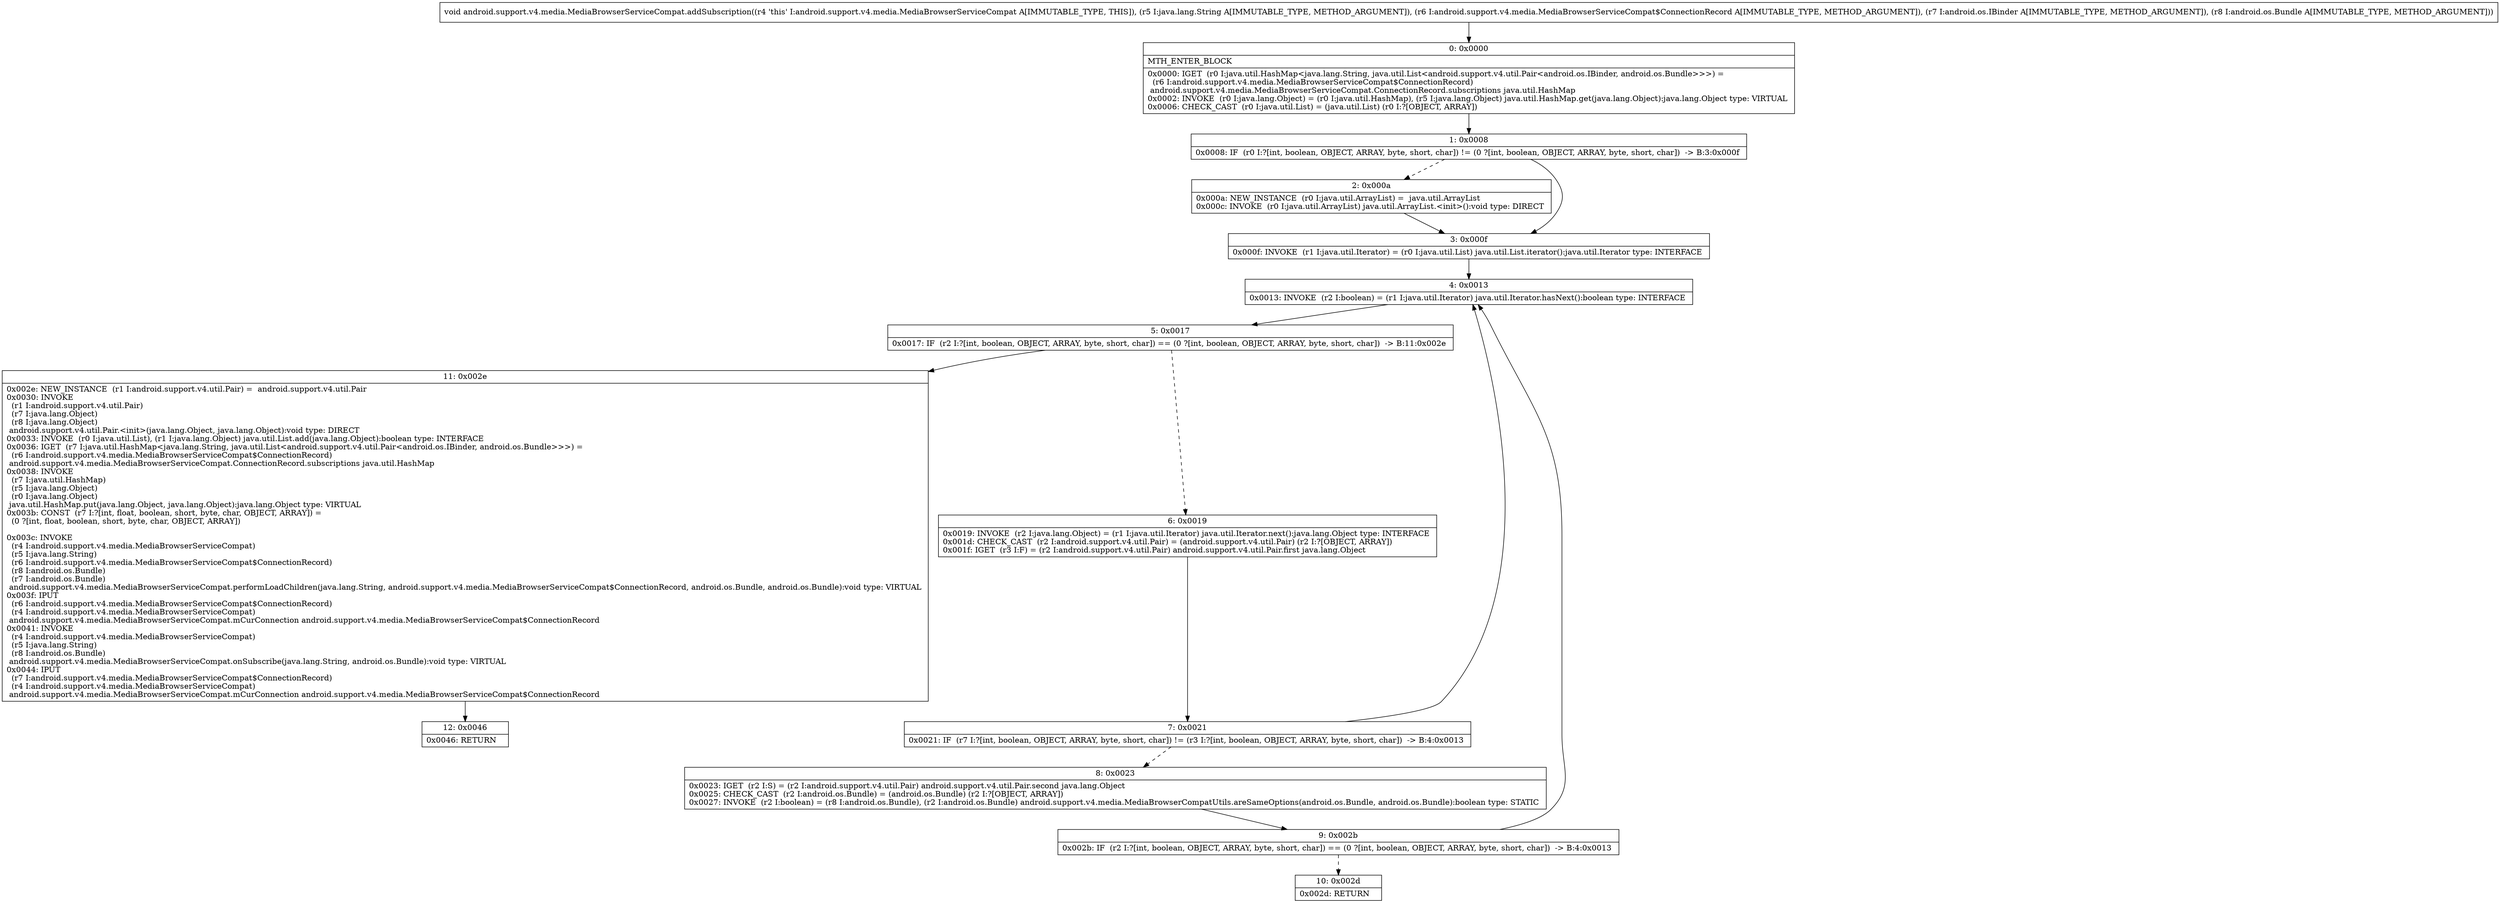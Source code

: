 digraph "CFG forandroid.support.v4.media.MediaBrowserServiceCompat.addSubscription(Ljava\/lang\/String;Landroid\/support\/v4\/media\/MediaBrowserServiceCompat$ConnectionRecord;Landroid\/os\/IBinder;Landroid\/os\/Bundle;)V" {
Node_0 [shape=record,label="{0\:\ 0x0000|MTH_ENTER_BLOCK\l|0x0000: IGET  (r0 I:java.util.HashMap\<java.lang.String, java.util.List\<android.support.v4.util.Pair\<android.os.IBinder, android.os.Bundle\>\>\>) = \l  (r6 I:android.support.v4.media.MediaBrowserServiceCompat$ConnectionRecord)\l android.support.v4.media.MediaBrowserServiceCompat.ConnectionRecord.subscriptions java.util.HashMap \l0x0002: INVOKE  (r0 I:java.lang.Object) = (r0 I:java.util.HashMap), (r5 I:java.lang.Object) java.util.HashMap.get(java.lang.Object):java.lang.Object type: VIRTUAL \l0x0006: CHECK_CAST  (r0 I:java.util.List) = (java.util.List) (r0 I:?[OBJECT, ARRAY]) \l}"];
Node_1 [shape=record,label="{1\:\ 0x0008|0x0008: IF  (r0 I:?[int, boolean, OBJECT, ARRAY, byte, short, char]) != (0 ?[int, boolean, OBJECT, ARRAY, byte, short, char])  \-\> B:3:0x000f \l}"];
Node_2 [shape=record,label="{2\:\ 0x000a|0x000a: NEW_INSTANCE  (r0 I:java.util.ArrayList) =  java.util.ArrayList \l0x000c: INVOKE  (r0 I:java.util.ArrayList) java.util.ArrayList.\<init\>():void type: DIRECT \l}"];
Node_3 [shape=record,label="{3\:\ 0x000f|0x000f: INVOKE  (r1 I:java.util.Iterator) = (r0 I:java.util.List) java.util.List.iterator():java.util.Iterator type: INTERFACE \l}"];
Node_4 [shape=record,label="{4\:\ 0x0013|0x0013: INVOKE  (r2 I:boolean) = (r1 I:java.util.Iterator) java.util.Iterator.hasNext():boolean type: INTERFACE \l}"];
Node_5 [shape=record,label="{5\:\ 0x0017|0x0017: IF  (r2 I:?[int, boolean, OBJECT, ARRAY, byte, short, char]) == (0 ?[int, boolean, OBJECT, ARRAY, byte, short, char])  \-\> B:11:0x002e \l}"];
Node_6 [shape=record,label="{6\:\ 0x0019|0x0019: INVOKE  (r2 I:java.lang.Object) = (r1 I:java.util.Iterator) java.util.Iterator.next():java.lang.Object type: INTERFACE \l0x001d: CHECK_CAST  (r2 I:android.support.v4.util.Pair) = (android.support.v4.util.Pair) (r2 I:?[OBJECT, ARRAY]) \l0x001f: IGET  (r3 I:F) = (r2 I:android.support.v4.util.Pair) android.support.v4.util.Pair.first java.lang.Object \l}"];
Node_7 [shape=record,label="{7\:\ 0x0021|0x0021: IF  (r7 I:?[int, boolean, OBJECT, ARRAY, byte, short, char]) != (r3 I:?[int, boolean, OBJECT, ARRAY, byte, short, char])  \-\> B:4:0x0013 \l}"];
Node_8 [shape=record,label="{8\:\ 0x0023|0x0023: IGET  (r2 I:S) = (r2 I:android.support.v4.util.Pair) android.support.v4.util.Pair.second java.lang.Object \l0x0025: CHECK_CAST  (r2 I:android.os.Bundle) = (android.os.Bundle) (r2 I:?[OBJECT, ARRAY]) \l0x0027: INVOKE  (r2 I:boolean) = (r8 I:android.os.Bundle), (r2 I:android.os.Bundle) android.support.v4.media.MediaBrowserCompatUtils.areSameOptions(android.os.Bundle, android.os.Bundle):boolean type: STATIC \l}"];
Node_9 [shape=record,label="{9\:\ 0x002b|0x002b: IF  (r2 I:?[int, boolean, OBJECT, ARRAY, byte, short, char]) == (0 ?[int, boolean, OBJECT, ARRAY, byte, short, char])  \-\> B:4:0x0013 \l}"];
Node_10 [shape=record,label="{10\:\ 0x002d|0x002d: RETURN   \l}"];
Node_11 [shape=record,label="{11\:\ 0x002e|0x002e: NEW_INSTANCE  (r1 I:android.support.v4.util.Pair) =  android.support.v4.util.Pair \l0x0030: INVOKE  \l  (r1 I:android.support.v4.util.Pair)\l  (r7 I:java.lang.Object)\l  (r8 I:java.lang.Object)\l android.support.v4.util.Pair.\<init\>(java.lang.Object, java.lang.Object):void type: DIRECT \l0x0033: INVOKE  (r0 I:java.util.List), (r1 I:java.lang.Object) java.util.List.add(java.lang.Object):boolean type: INTERFACE \l0x0036: IGET  (r7 I:java.util.HashMap\<java.lang.String, java.util.List\<android.support.v4.util.Pair\<android.os.IBinder, android.os.Bundle\>\>\>) = \l  (r6 I:android.support.v4.media.MediaBrowserServiceCompat$ConnectionRecord)\l android.support.v4.media.MediaBrowserServiceCompat.ConnectionRecord.subscriptions java.util.HashMap \l0x0038: INVOKE  \l  (r7 I:java.util.HashMap)\l  (r5 I:java.lang.Object)\l  (r0 I:java.lang.Object)\l java.util.HashMap.put(java.lang.Object, java.lang.Object):java.lang.Object type: VIRTUAL \l0x003b: CONST  (r7 I:?[int, float, boolean, short, byte, char, OBJECT, ARRAY]) = \l  (0 ?[int, float, boolean, short, byte, char, OBJECT, ARRAY])\l \l0x003c: INVOKE  \l  (r4 I:android.support.v4.media.MediaBrowserServiceCompat)\l  (r5 I:java.lang.String)\l  (r6 I:android.support.v4.media.MediaBrowserServiceCompat$ConnectionRecord)\l  (r8 I:android.os.Bundle)\l  (r7 I:android.os.Bundle)\l android.support.v4.media.MediaBrowserServiceCompat.performLoadChildren(java.lang.String, android.support.v4.media.MediaBrowserServiceCompat$ConnectionRecord, android.os.Bundle, android.os.Bundle):void type: VIRTUAL \l0x003f: IPUT  \l  (r6 I:android.support.v4.media.MediaBrowserServiceCompat$ConnectionRecord)\l  (r4 I:android.support.v4.media.MediaBrowserServiceCompat)\l android.support.v4.media.MediaBrowserServiceCompat.mCurConnection android.support.v4.media.MediaBrowserServiceCompat$ConnectionRecord \l0x0041: INVOKE  \l  (r4 I:android.support.v4.media.MediaBrowserServiceCompat)\l  (r5 I:java.lang.String)\l  (r8 I:android.os.Bundle)\l android.support.v4.media.MediaBrowserServiceCompat.onSubscribe(java.lang.String, android.os.Bundle):void type: VIRTUAL \l0x0044: IPUT  \l  (r7 I:android.support.v4.media.MediaBrowserServiceCompat$ConnectionRecord)\l  (r4 I:android.support.v4.media.MediaBrowserServiceCompat)\l android.support.v4.media.MediaBrowserServiceCompat.mCurConnection android.support.v4.media.MediaBrowserServiceCompat$ConnectionRecord \l}"];
Node_12 [shape=record,label="{12\:\ 0x0046|0x0046: RETURN   \l}"];
MethodNode[shape=record,label="{void android.support.v4.media.MediaBrowserServiceCompat.addSubscription((r4 'this' I:android.support.v4.media.MediaBrowserServiceCompat A[IMMUTABLE_TYPE, THIS]), (r5 I:java.lang.String A[IMMUTABLE_TYPE, METHOD_ARGUMENT]), (r6 I:android.support.v4.media.MediaBrowserServiceCompat$ConnectionRecord A[IMMUTABLE_TYPE, METHOD_ARGUMENT]), (r7 I:android.os.IBinder A[IMMUTABLE_TYPE, METHOD_ARGUMENT]), (r8 I:android.os.Bundle A[IMMUTABLE_TYPE, METHOD_ARGUMENT])) }"];
MethodNode -> Node_0;
Node_0 -> Node_1;
Node_1 -> Node_2[style=dashed];
Node_1 -> Node_3;
Node_2 -> Node_3;
Node_3 -> Node_4;
Node_4 -> Node_5;
Node_5 -> Node_6[style=dashed];
Node_5 -> Node_11;
Node_6 -> Node_7;
Node_7 -> Node_4;
Node_7 -> Node_8[style=dashed];
Node_8 -> Node_9;
Node_9 -> Node_4;
Node_9 -> Node_10[style=dashed];
Node_11 -> Node_12;
}

